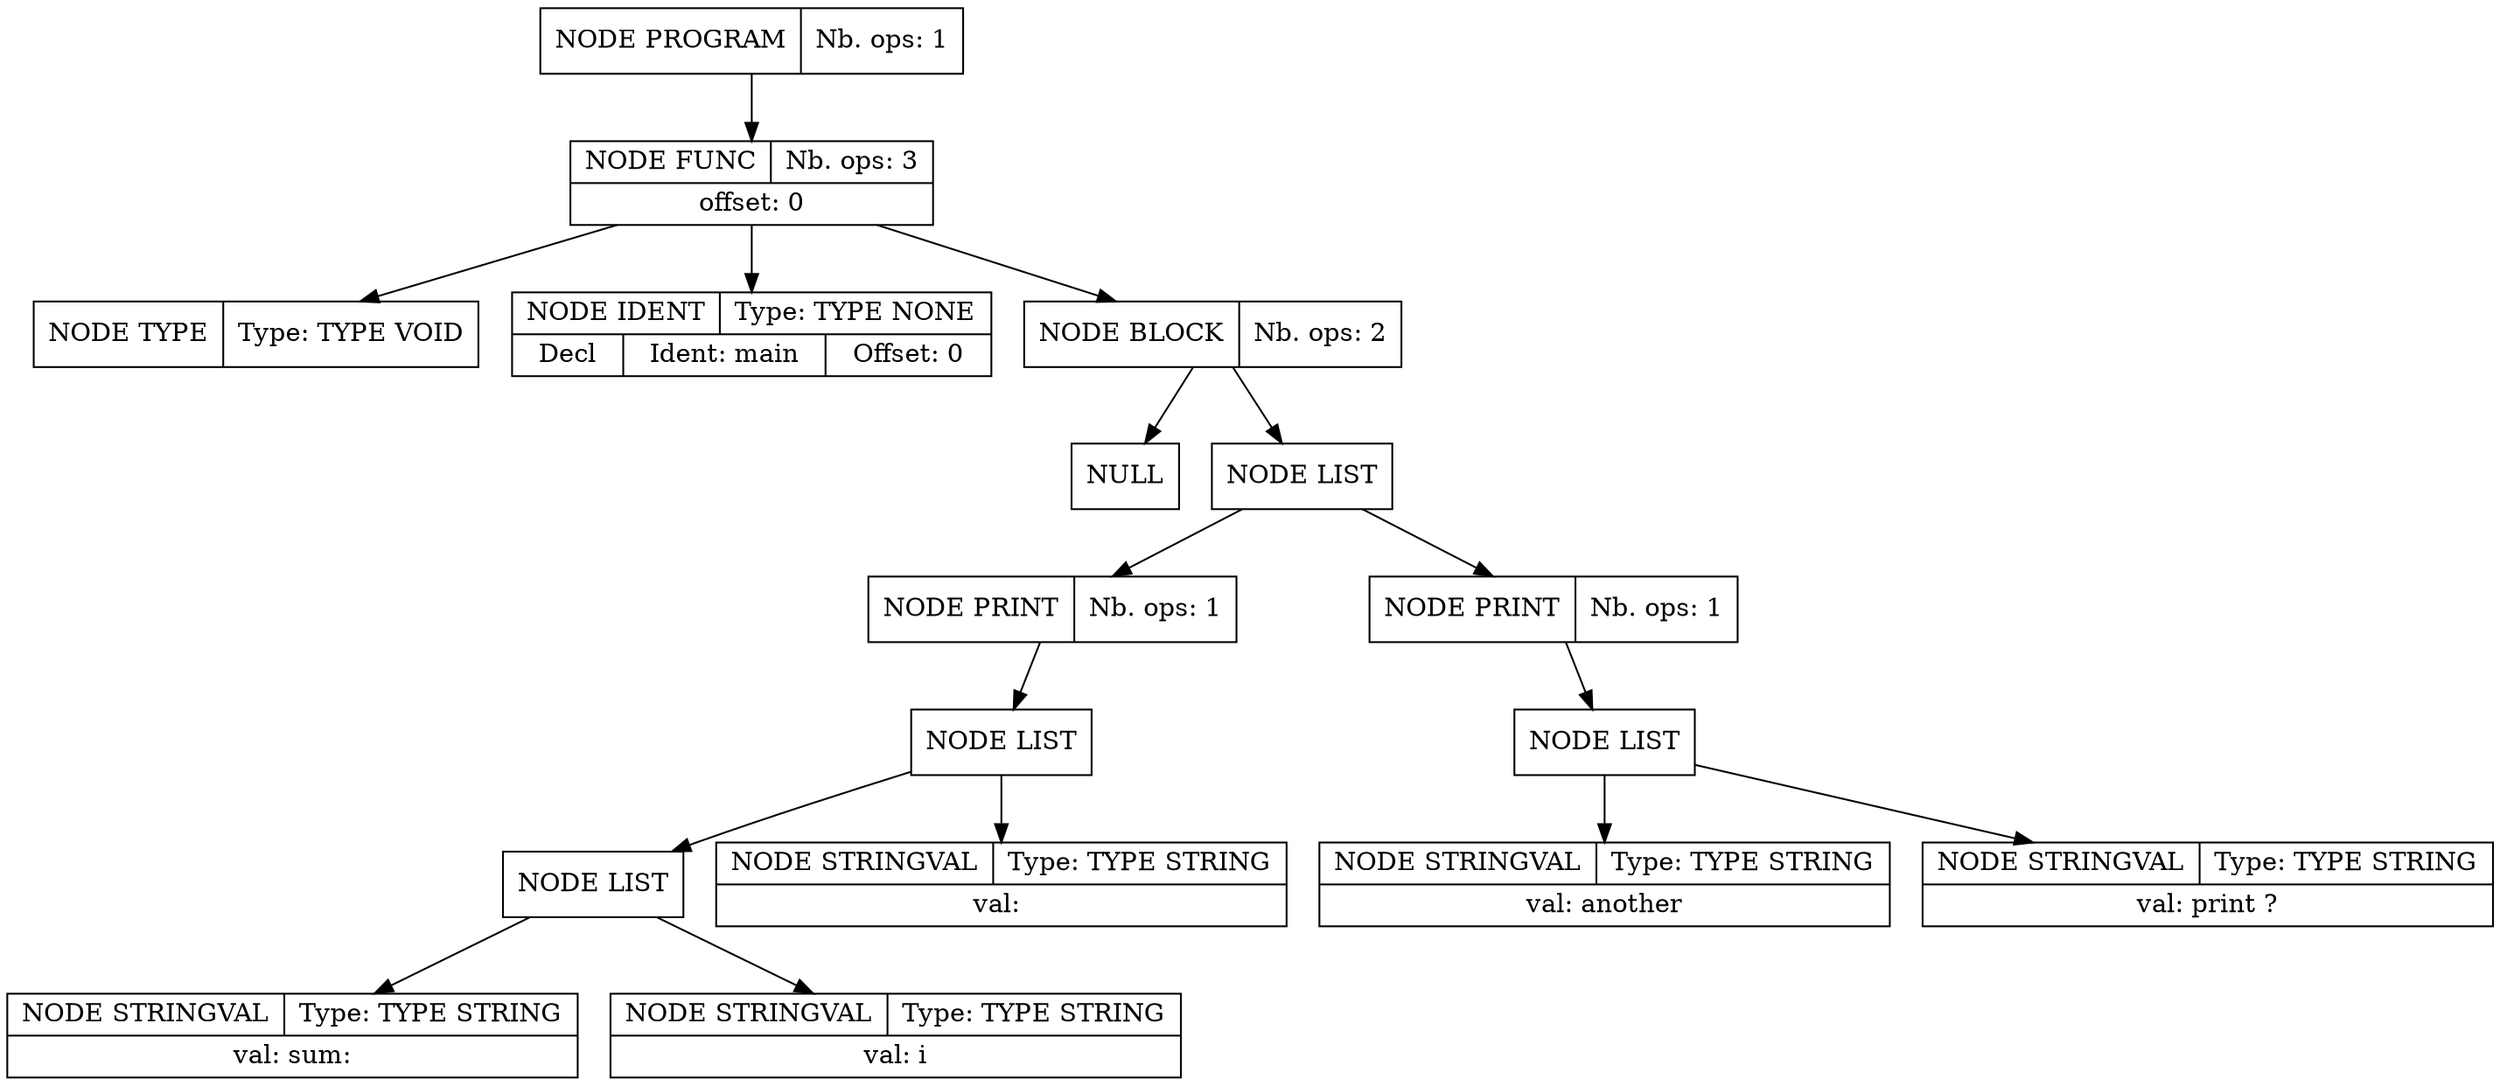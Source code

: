 digraph global_vars {
    N1 [shape=record, label="{{NODE PROGRAM|Nb. ops: 1}}"];
    N2 [shape=record, label="{{NODE FUNC|Nb. ops: 3}|{offset: 0}}"];
    N3 [shape=record, label="{{NODE TYPE|Type: TYPE VOID}}"];
    edge[tailclip=true];
    N2 -> N3
    N4 [shape=record, label="{{NODE IDENT|Type: TYPE NONE}|{<decl>Decl      |Ident: main|Offset: 0}}"];
    edge[tailclip=true];
    N2 -> N4
    N5 [shape=record, label="{{NODE BLOCK|Nb. ops: 2}}"];
    N6 [shape=record, label="{{NULL}}"];
    edge[tailclip=true];
    N5 -> N6
    N7 [shape=record, label="{{NODE LIST}}"];
    N8 [shape=record, label="{{NODE PRINT|Nb. ops: 1}}"];
    N9 [shape=record, label="{{NODE LIST}}"];
    N10 [shape=record, label="{{NODE LIST}}"];
    N11 [shape=record, label="{{NODE STRINGVAL|Type: TYPE STRING}|{val: sum: }}"];
    edge[tailclip=true];
    N10 -> N11
    N12 [shape=record, label="{{NODE STRINGVAL|Type: TYPE STRING}|{val: i}}"];
    edge[tailclip=true];
    N10 -> N12
    edge[tailclip=true];
    N9 -> N10
    N13 [shape=record, label="{{NODE STRINGVAL|Type: TYPE STRING}|{val: \n}}"];
    edge[tailclip=true];
    N9 -> N13
    edge[tailclip=true];
    N8 -> N9
    edge[tailclip=true];
    N7 -> N8
    N14 [shape=record, label="{{NODE PRINT|Nb. ops: 1}}"];
    N15 [shape=record, label="{{NODE LIST}}"];
    N16 [shape=record, label="{{NODE STRINGVAL|Type: TYPE STRING}|{val: another}}"];
    edge[tailclip=true];
    N15 -> N16
    N17 [shape=record, label="{{NODE STRINGVAL|Type: TYPE STRING}|{val: print ?}}"];
    edge[tailclip=true];
    N15 -> N17
    edge[tailclip=true];
    N14 -> N15
    edge[tailclip=true];
    N7 -> N14
    edge[tailclip=true];
    N5 -> N7
    edge[tailclip=true];
    N2 -> N5
    edge[tailclip=true];
    N1 -> N2
}